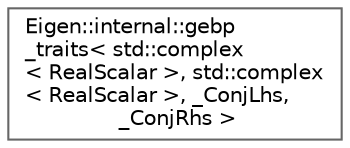digraph "类继承关系图"
{
 // LATEX_PDF_SIZE
  bgcolor="transparent";
  edge [fontname=Helvetica,fontsize=10,labelfontname=Helvetica,labelfontsize=10];
  node [fontname=Helvetica,fontsize=10,shape=box,height=0.2,width=0.4];
  rankdir="LR";
  Node0 [id="Node000000",label="Eigen::internal::gebp\l_traits\< std::complex\l\< RealScalar \>, std::complex\l\< RealScalar \>, _ConjLhs,\l _ConjRhs \>",height=0.2,width=0.4,color="grey40", fillcolor="white", style="filled",URL="$class_eigen_1_1internal_1_1gebp__traits_3_01std_1_1complex_3_01_real_scalar_01_4_00_01std_1_1com3fbe501975c876a010def81ad2701521.html",tooltip=" "];
}
